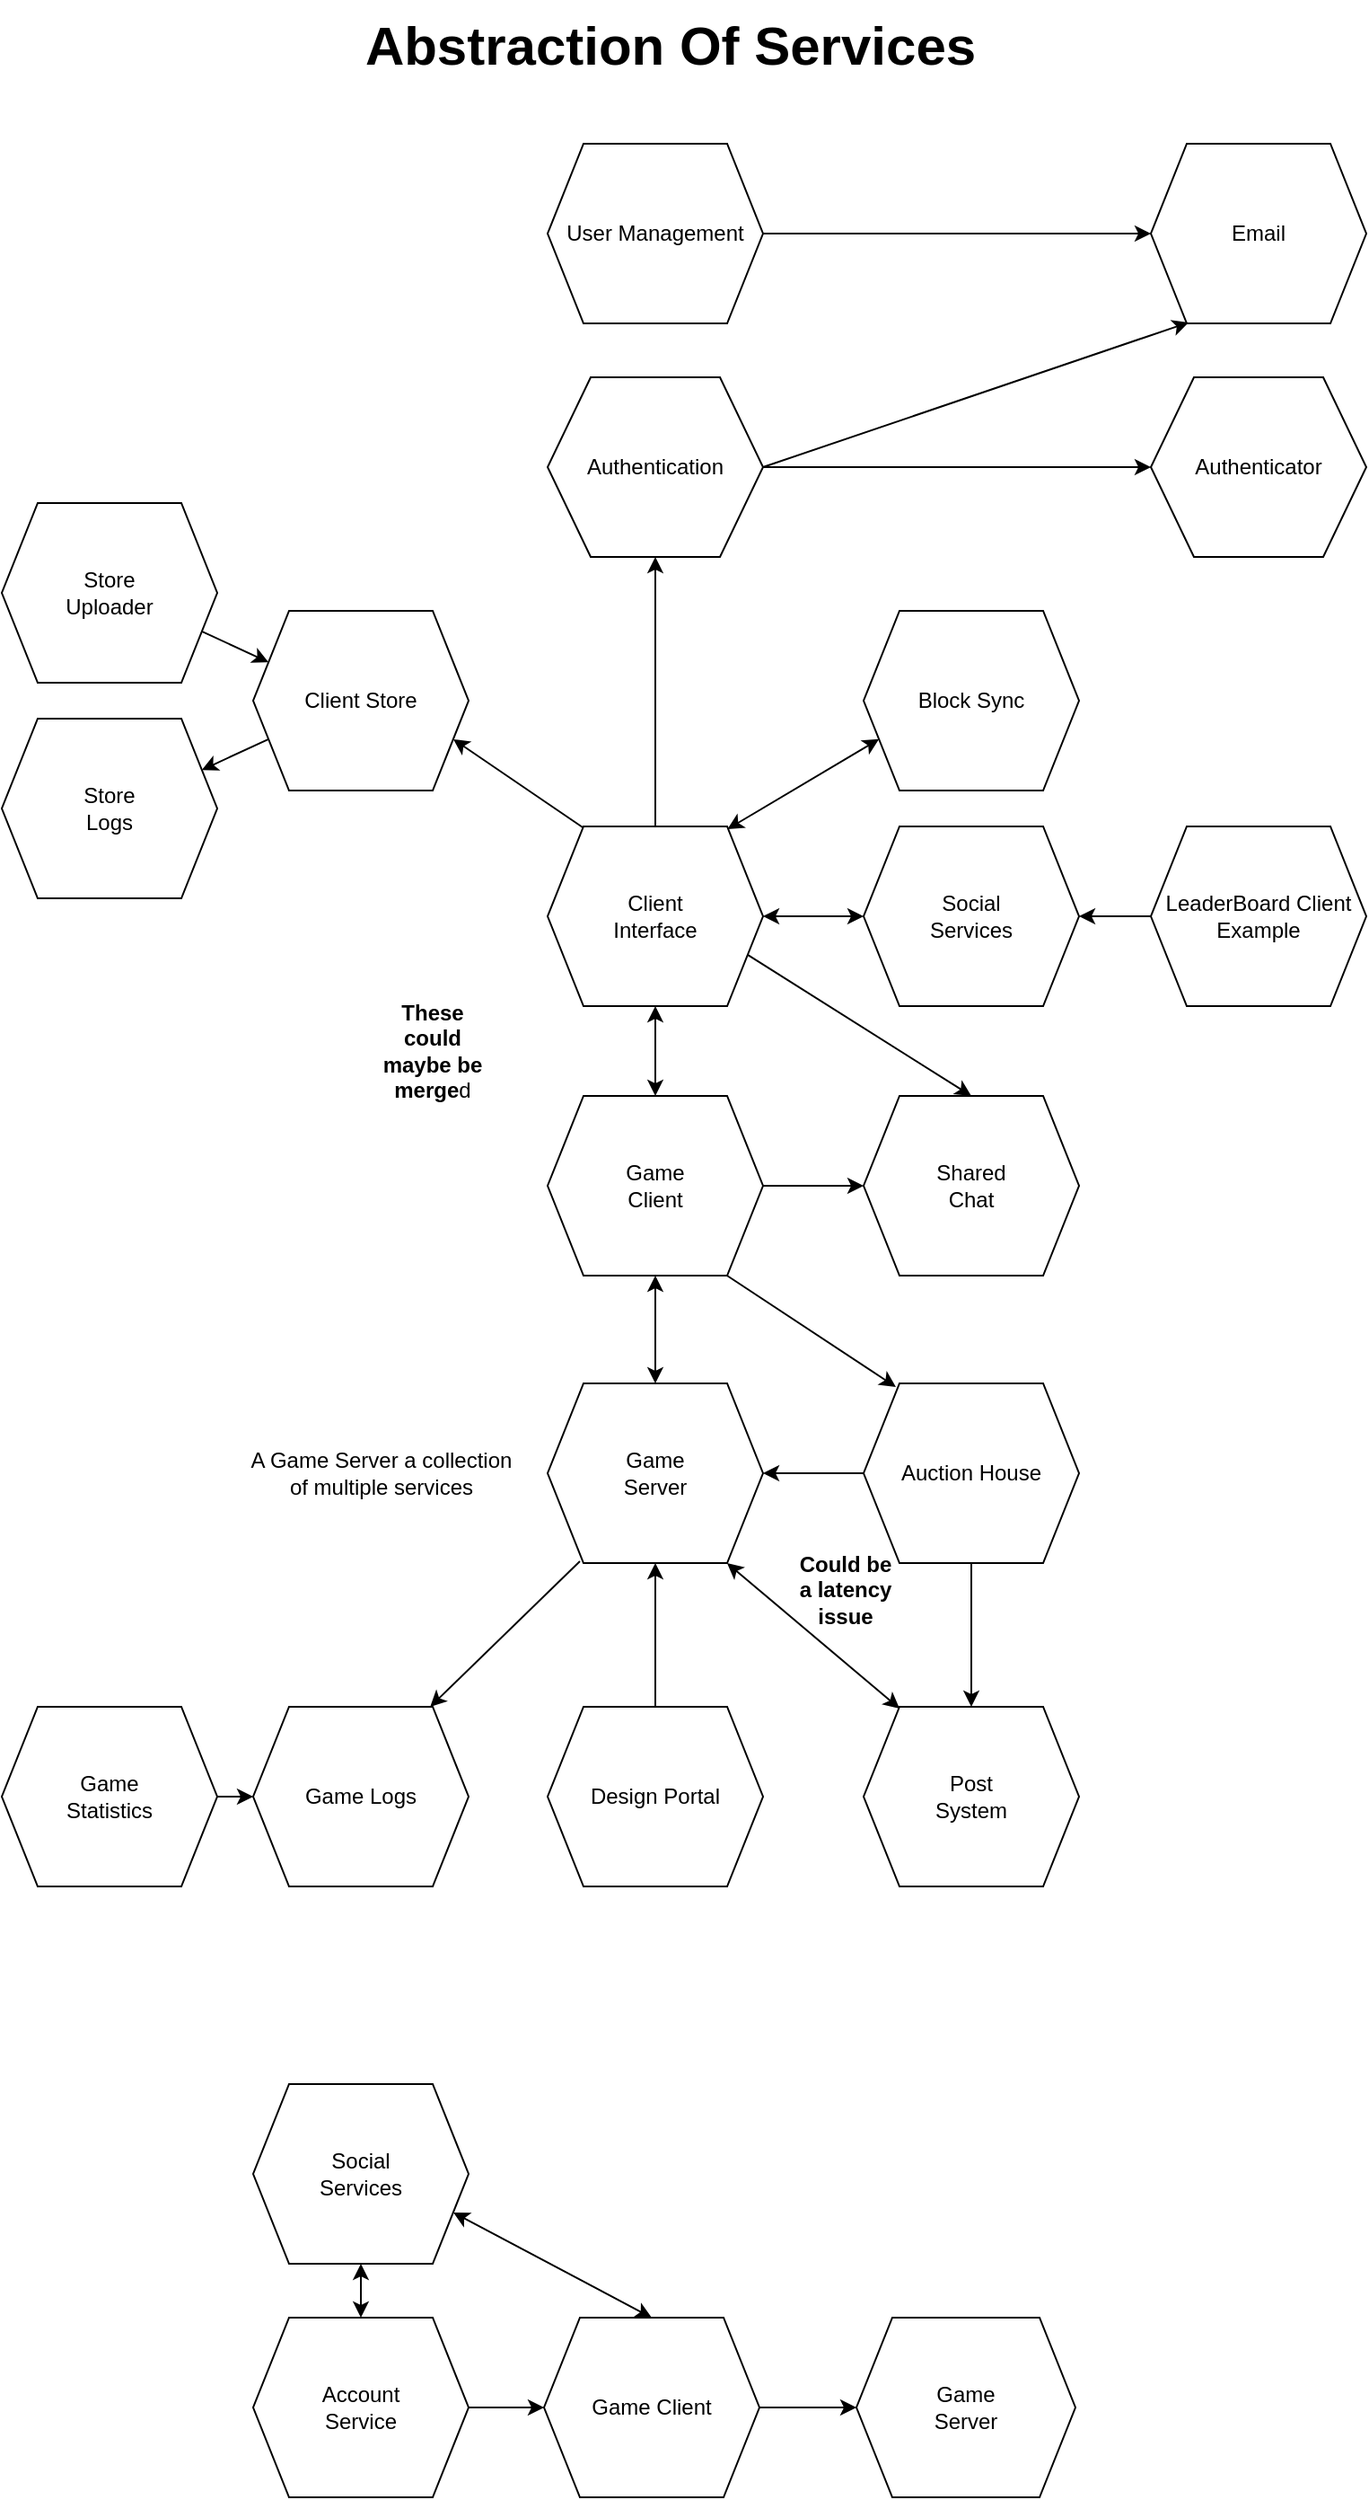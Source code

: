 <mxfile version="22.1.2" type="device">
  <diagram name="Page-1" id="ouslWT2YGiyZ6aAVi6Vt">
    <mxGraphModel dx="1434" dy="1837" grid="1" gridSize="10" guides="1" tooltips="1" connect="1" arrows="1" fold="1" page="1" pageScale="1" pageWidth="827" pageHeight="1169" math="0" shadow="0">
      <root>
        <mxCell id="0" />
        <mxCell id="1" parent="0" />
        <mxCell id="ovEI8VttrBKGOXBfAtOH-52" style="edgeStyle=orthogonalEdgeStyle;rounded=0;orthogonalLoop=1;jettySize=auto;html=1;exitX=1;exitY=0.5;exitDx=0;exitDy=0;entryX=0;entryY=0.5;entryDx=0;entryDy=0;" parent="1" source="vHYNXInpNzCDS2vVLXOG-13" target="ovEI8VttrBKGOXBfAtOH-43" edge="1">
          <mxGeometry relative="1" as="geometry" />
        </mxCell>
        <mxCell id="vHYNXInpNzCDS2vVLXOG-13" value="User Management" style="shape=hexagon;perimeter=hexagonPerimeter2;whiteSpace=wrap;html=1;fixedSize=1;" parent="1" vertex="1">
          <mxGeometry x="346" y="120" width="120" height="100" as="geometry" />
        </mxCell>
        <mxCell id="vHYNXInpNzCDS2vVLXOG-15" value="Design Portal" style="shape=hexagon;perimeter=hexagonPerimeter2;whiteSpace=wrap;html=1;fixedSize=1;" parent="1" vertex="1">
          <mxGeometry x="346" y="990" width="120" height="100" as="geometry" />
        </mxCell>
        <mxCell id="hUZUmu3hO7L59Wzbt8yE-85" value="" style="edgeStyle=orthogonalEdgeStyle;rounded=0;orthogonalLoop=1;jettySize=auto;html=1;" parent="1" source="vHYNXInpNzCDS2vVLXOG-24" target="hUZUmu3hO7L59Wzbt8yE-71" edge="1">
          <mxGeometry relative="1" as="geometry" />
        </mxCell>
        <mxCell id="ovEI8VttrBKGOXBfAtOH-35" style="rounded=0;orthogonalLoop=1;jettySize=auto;html=1;exitX=0;exitY=0.5;exitDx=0;exitDy=0;entryX=1;entryY=0.5;entryDx=0;entryDy=0;" parent="1" source="vHYNXInpNzCDS2vVLXOG-24" target="ovEI8VttrBKGOXBfAtOH-14" edge="1">
          <mxGeometry relative="1" as="geometry">
            <mxPoint x="472" y="860" as="targetPoint" />
          </mxGeometry>
        </mxCell>
        <mxCell id="vHYNXInpNzCDS2vVLXOG-24" value="Auction House" style="shape=hexagon;perimeter=hexagonPerimeter2;whiteSpace=wrap;html=1;fixedSize=1;" parent="1" vertex="1">
          <mxGeometry x="522" y="810" width="120" height="100" as="geometry" />
        </mxCell>
        <mxCell id="hUZUmu3hO7L59Wzbt8yE-1" value="Social &lt;br&gt;Services" style="shape=hexagon;perimeter=hexagonPerimeter2;whiteSpace=wrap;html=1;fixedSize=1;" parent="1" vertex="1">
          <mxGeometry x="522" y="500" width="120" height="100" as="geometry" />
        </mxCell>
        <mxCell id="hUZUmu3hO7L59Wzbt8yE-3" value="&lt;font style=&quot;font-size: 30px;&quot;&gt;&lt;b&gt;Abstraction Of Services&lt;/b&gt;&lt;/font&gt;" style="text;html=1;align=center;verticalAlign=middle;resizable=0;points=[];autosize=1;strokeColor=none;fillColor=none;" parent="1" vertex="1">
          <mxGeometry x="234" y="40" width="360" height="50" as="geometry" />
        </mxCell>
        <mxCell id="hUZUmu3hO7L59Wzbt8yE-27" style="rounded=0;orthogonalLoop=1;jettySize=auto;html=1;exitX=0.833;exitY=1;exitDx=0;exitDy=0;startArrow=classic;startFill=1;exitPerimeter=0;entryX=0.167;entryY=0.01;entryDx=0;entryDy=0;entryPerimeter=0;" parent="1" source="ovEI8VttrBKGOXBfAtOH-14" target="hUZUmu3hO7L59Wzbt8yE-71" edge="1">
          <mxGeometry relative="1" as="geometry">
            <mxPoint x="532" y="970" as="targetPoint" />
          </mxGeometry>
        </mxCell>
        <mxCell id="hUZUmu3hO7L59Wzbt8yE-52" style="rounded=0;orthogonalLoop=1;jettySize=auto;html=1;entryX=0.5;entryY=1;entryDx=0;entryDy=0;exitX=0.5;exitY=0;exitDx=0;exitDy=0;" parent="1" source="vHYNXInpNzCDS2vVLXOG-15" target="ovEI8VttrBKGOXBfAtOH-14" edge="1">
          <mxGeometry relative="1" as="geometry">
            <mxPoint x="382" y="960" as="sourcePoint" />
          </mxGeometry>
        </mxCell>
        <mxCell id="hUZUmu3hO7L59Wzbt8yE-73" style="rounded=0;orthogonalLoop=1;jettySize=auto;html=1;exitX=0.833;exitY=1;exitDx=0;exitDy=0;startArrow=none;startFill=0;exitPerimeter=0;entryX=0.15;entryY=0.02;entryDx=0;entryDy=0;entryPerimeter=0;" parent="1" source="hUZUmu3hO7L59Wzbt8yE-16" target="vHYNXInpNzCDS2vVLXOG-24" edge="1">
          <mxGeometry relative="1" as="geometry">
            <mxPoint x="542" y="850" as="targetPoint" />
          </mxGeometry>
        </mxCell>
        <mxCell id="ovEI8VttrBKGOXBfAtOH-15" style="rounded=0;orthogonalLoop=1;jettySize=auto;html=1;exitX=0.5;exitY=1;exitDx=0;exitDy=0;entryX=0.5;entryY=0;entryDx=0;entryDy=0;startArrow=classic;startFill=1;" parent="1" source="hUZUmu3hO7L59Wzbt8yE-16" target="ovEI8VttrBKGOXBfAtOH-14" edge="1">
          <mxGeometry relative="1" as="geometry" />
        </mxCell>
        <mxCell id="ovEI8VttrBKGOXBfAtOH-59" style="edgeStyle=orthogonalEdgeStyle;rounded=0;orthogonalLoop=1;jettySize=auto;html=1;exitX=1;exitY=0.5;exitDx=0;exitDy=0;entryX=0;entryY=0.5;entryDx=0;entryDy=0;" parent="1" source="hUZUmu3hO7L59Wzbt8yE-16" target="ovEI8VttrBKGOXBfAtOH-20" edge="1">
          <mxGeometry relative="1" as="geometry" />
        </mxCell>
        <mxCell id="hUZUmu3hO7L59Wzbt8yE-16" value="Game&lt;br&gt;Client" style="shape=hexagon;perimeter=hexagonPerimeter2;whiteSpace=wrap;html=1;fixedSize=1;" parent="1" vertex="1">
          <mxGeometry x="346" y="650" width="120" height="100" as="geometry" />
        </mxCell>
        <mxCell id="hUZUmu3hO7L59Wzbt8yE-51" style="rounded=0;orthogonalLoop=1;jettySize=auto;html=1;exitX=0;exitY=0.5;exitDx=0;exitDy=0;entryX=1;entryY=0.5;entryDx=0;entryDy=0;" parent="1" source="hUZUmu3hO7L59Wzbt8yE-21" target="hUZUmu3hO7L59Wzbt8yE-1" edge="1">
          <mxGeometry relative="1" as="geometry">
            <mxPoint x="652" y="600" as="targetPoint" />
          </mxGeometry>
        </mxCell>
        <mxCell id="hUZUmu3hO7L59Wzbt8yE-21" value="LeaderBoard Client&lt;br&gt;Example" style="shape=hexagon;perimeter=hexagonPerimeter2;whiteSpace=wrap;html=1;fixedSize=1;" parent="1" vertex="1">
          <mxGeometry x="682" y="500" width="120" height="100" as="geometry" />
        </mxCell>
        <mxCell id="hUZUmu3hO7L59Wzbt8yE-64" style="edgeStyle=orthogonalEdgeStyle;rounded=0;orthogonalLoop=1;jettySize=auto;html=1;exitX=0.5;exitY=1;exitDx=0;exitDy=0;startArrow=classic;startFill=1;" parent="1" source="hUZUmu3hO7L59Wzbt8yE-30" target="hUZUmu3hO7L59Wzbt8yE-16" edge="1">
          <mxGeometry relative="1" as="geometry" />
        </mxCell>
        <mxCell id="hUZUmu3hO7L59Wzbt8yE-84" style="rounded=0;orthogonalLoop=1;jettySize=auto;html=1;exitX=0.175;exitY=0.015;exitDx=0;exitDy=0;exitPerimeter=0;entryX=1;entryY=0.75;entryDx=0;entryDy=0;" parent="1" source="hUZUmu3hO7L59Wzbt8yE-30" target="hUZUmu3hO7L59Wzbt8yE-83" edge="1">
          <mxGeometry relative="1" as="geometry">
            <mxPoint x="312" y="460" as="targetPoint" />
          </mxGeometry>
        </mxCell>
        <mxCell id="hUZUmu3hO7L59Wzbt8yE-92" style="rounded=0;orthogonalLoop=1;jettySize=auto;html=1;exitX=0.835;exitY=0.015;exitDx=0;exitDy=0;entryX=0;entryY=0.75;entryDx=0;entryDy=0;startArrow=classic;startFill=1;exitPerimeter=0;" parent="1" source="hUZUmu3hO7L59Wzbt8yE-30" target="hUZUmu3hO7L59Wzbt8yE-91" edge="1">
          <mxGeometry relative="1" as="geometry" />
        </mxCell>
        <mxCell id="ovEI8VttrBKGOXBfAtOH-16" style="edgeStyle=orthogonalEdgeStyle;rounded=0;orthogonalLoop=1;jettySize=auto;html=1;exitX=1;exitY=0.5;exitDx=0;exitDy=0;entryX=0;entryY=0.5;entryDx=0;entryDy=0;startArrow=classic;startFill=1;" parent="1" source="hUZUmu3hO7L59Wzbt8yE-30" target="hUZUmu3hO7L59Wzbt8yE-1" edge="1">
          <mxGeometry relative="1" as="geometry" />
        </mxCell>
        <mxCell id="ovEI8VttrBKGOXBfAtOH-55" style="edgeStyle=orthogonalEdgeStyle;rounded=0;orthogonalLoop=1;jettySize=auto;html=1;exitX=0.5;exitY=0;exitDx=0;exitDy=0;entryX=0.5;entryY=1;entryDx=0;entryDy=0;" parent="1" source="hUZUmu3hO7L59Wzbt8yE-30" target="ovEI8VttrBKGOXBfAtOH-46" edge="1">
          <mxGeometry relative="1" as="geometry" />
        </mxCell>
        <mxCell id="ovEI8VttrBKGOXBfAtOH-61" style="rounded=0;orthogonalLoop=1;jettySize=auto;html=1;exitX=1;exitY=0.75;exitDx=0;exitDy=0;entryX=0.5;entryY=0;entryDx=0;entryDy=0;" parent="1" source="hUZUmu3hO7L59Wzbt8yE-30" target="ovEI8VttrBKGOXBfAtOH-20" edge="1">
          <mxGeometry relative="1" as="geometry" />
        </mxCell>
        <mxCell id="hUZUmu3hO7L59Wzbt8yE-30" value="Client&lt;br&gt;Interface" style="shape=hexagon;perimeter=hexagonPerimeter2;whiteSpace=wrap;html=1;fixedSize=1;" parent="1" vertex="1">
          <mxGeometry x="346" y="500" width="120" height="100" as="geometry" />
        </mxCell>
        <mxCell id="hUZUmu3hO7L59Wzbt8yE-71" value="Post &lt;br&gt;System" style="shape=hexagon;perimeter=hexagonPerimeter2;whiteSpace=wrap;html=1;fixedSize=1;" parent="1" vertex="1">
          <mxGeometry x="522" y="990" width="120" height="100" as="geometry" />
        </mxCell>
        <mxCell id="ovEI8VttrBKGOXBfAtOH-28" style="rounded=0;orthogonalLoop=1;jettySize=auto;html=1;exitX=0;exitY=0.75;exitDx=0;exitDy=0;entryX=1;entryY=0.25;entryDx=0;entryDy=0;" parent="1" source="hUZUmu3hO7L59Wzbt8yE-83" target="ovEI8VttrBKGOXBfAtOH-26" edge="1">
          <mxGeometry relative="1" as="geometry" />
        </mxCell>
        <mxCell id="hUZUmu3hO7L59Wzbt8yE-83" value="Client Store" style="shape=hexagon;perimeter=hexagonPerimeter2;whiteSpace=wrap;html=1;fixedSize=1;" parent="1" vertex="1">
          <mxGeometry x="182" y="380" width="120" height="100" as="geometry" />
        </mxCell>
        <mxCell id="hUZUmu3hO7L59Wzbt8yE-91" value="Block Sync" style="shape=hexagon;perimeter=hexagonPerimeter2;whiteSpace=wrap;html=1;fixedSize=1;" parent="1" vertex="1">
          <mxGeometry x="522" y="380" width="120" height="100" as="geometry" />
        </mxCell>
        <mxCell id="hUZUmu3hO7L59Wzbt8yE-95" style="rounded=0;orthogonalLoop=1;jettySize=auto;html=1;exitX=1;exitY=0.75;exitDx=0;exitDy=0;entryX=0;entryY=0.25;entryDx=0;entryDy=0;" parent="1" source="hUZUmu3hO7L59Wzbt8yE-93" target="hUZUmu3hO7L59Wzbt8yE-83" edge="1">
          <mxGeometry relative="1" as="geometry" />
        </mxCell>
        <mxCell id="hUZUmu3hO7L59Wzbt8yE-93" value="Store &lt;br&gt;Uploader" style="shape=hexagon;perimeter=hexagonPerimeter2;whiteSpace=wrap;html=1;fixedSize=1;" parent="1" vertex="1">
          <mxGeometry x="42" y="320" width="120" height="100" as="geometry" />
        </mxCell>
        <mxCell id="ovEI8VttrBKGOXBfAtOH-25" style="rounded=0;orthogonalLoop=1;jettySize=auto;html=1;exitX=0.15;exitY=0.99;exitDx=0;exitDy=0;entryX=0.822;entryY=0;entryDx=0;entryDy=0;entryPerimeter=0;exitPerimeter=0;" parent="1" source="ovEI8VttrBKGOXBfAtOH-14" target="ovEI8VttrBKGOXBfAtOH-2" edge="1">
          <mxGeometry relative="1" as="geometry">
            <mxPoint x="342" y="780" as="sourcePoint" />
            <mxPoint x="282" y="870" as="targetPoint" />
          </mxGeometry>
        </mxCell>
        <mxCell id="ovEI8VttrBKGOXBfAtOH-2" value="Game&amp;nbsp;Logs" style="shape=hexagon;perimeter=hexagonPerimeter2;whiteSpace=wrap;html=1;fixedSize=1;" parent="1" vertex="1">
          <mxGeometry x="182" y="990" width="120" height="100" as="geometry" />
        </mxCell>
        <mxCell id="ovEI8VttrBKGOXBfAtOH-9" style="edgeStyle=orthogonalEdgeStyle;rounded=0;orthogonalLoop=1;jettySize=auto;html=1;exitX=1;exitY=0.5;exitDx=0;exitDy=0;entryX=0;entryY=0.5;entryDx=0;entryDy=0;" parent="1" source="ovEI8VttrBKGOXBfAtOH-6" target="ovEI8VttrBKGOXBfAtOH-7" edge="1">
          <mxGeometry relative="1" as="geometry" />
        </mxCell>
        <mxCell id="ovEI8VttrBKGOXBfAtOH-6" value="Account&lt;br&gt;Service" style="shape=hexagon;perimeter=hexagonPerimeter2;whiteSpace=wrap;html=1;fixedSize=1;" parent="1" vertex="1">
          <mxGeometry x="182" y="1330" width="120" height="100" as="geometry" />
        </mxCell>
        <mxCell id="ovEI8VttrBKGOXBfAtOH-10" style="edgeStyle=orthogonalEdgeStyle;rounded=0;orthogonalLoop=1;jettySize=auto;html=1;exitX=1;exitY=0.5;exitDx=0;exitDy=0;entryX=0;entryY=0.5;entryDx=0;entryDy=0;" parent="1" source="ovEI8VttrBKGOXBfAtOH-7" target="ovEI8VttrBKGOXBfAtOH-8" edge="1">
          <mxGeometry relative="1" as="geometry" />
        </mxCell>
        <mxCell id="ovEI8VttrBKGOXBfAtOH-7" value="Game Client" style="shape=hexagon;perimeter=hexagonPerimeter2;whiteSpace=wrap;html=1;fixedSize=1;" parent="1" vertex="1">
          <mxGeometry x="344" y="1330" width="120" height="100" as="geometry" />
        </mxCell>
        <mxCell id="ovEI8VttrBKGOXBfAtOH-8" value="Game&lt;br&gt;Server" style="shape=hexagon;perimeter=hexagonPerimeter2;whiteSpace=wrap;html=1;fixedSize=1;" parent="1" vertex="1">
          <mxGeometry x="518" y="1330" width="122" height="100" as="geometry" />
        </mxCell>
        <mxCell id="ovEI8VttrBKGOXBfAtOH-12" style="edgeStyle=orthogonalEdgeStyle;rounded=0;orthogonalLoop=1;jettySize=auto;html=1;exitX=0.5;exitY=1;exitDx=0;exitDy=0;entryX=0.5;entryY=0;entryDx=0;entryDy=0;startArrow=classic;startFill=1;" parent="1" source="ovEI8VttrBKGOXBfAtOH-11" target="ovEI8VttrBKGOXBfAtOH-6" edge="1">
          <mxGeometry relative="1" as="geometry" />
        </mxCell>
        <mxCell id="ovEI8VttrBKGOXBfAtOH-13" style="rounded=0;orthogonalLoop=1;jettySize=auto;html=1;exitX=1;exitY=0.75;exitDx=0;exitDy=0;entryX=0.5;entryY=0;entryDx=0;entryDy=0;startArrow=classic;startFill=1;" parent="1" source="ovEI8VttrBKGOXBfAtOH-11" target="ovEI8VttrBKGOXBfAtOH-7" edge="1">
          <mxGeometry relative="1" as="geometry" />
        </mxCell>
        <mxCell id="ovEI8VttrBKGOXBfAtOH-11" value="Social&lt;br&gt;Services" style="shape=hexagon;perimeter=hexagonPerimeter2;whiteSpace=wrap;html=1;fixedSize=1;" parent="1" vertex="1">
          <mxGeometry x="182" y="1200" width="120" height="100" as="geometry" />
        </mxCell>
        <mxCell id="ovEI8VttrBKGOXBfAtOH-14" value="Game&lt;br&gt;Server" style="shape=hexagon;perimeter=hexagonPerimeter2;whiteSpace=wrap;html=1;fixedSize=1;" parent="1" vertex="1">
          <mxGeometry x="346" y="810" width="120" height="100" as="geometry" />
        </mxCell>
        <mxCell id="ovEI8VttrBKGOXBfAtOH-19" style="edgeStyle=orthogonalEdgeStyle;rounded=0;orthogonalLoop=1;jettySize=auto;html=1;exitX=1;exitY=0.5;exitDx=0;exitDy=0;entryX=0;entryY=0.5;entryDx=0;entryDy=0;" parent="1" source="ovEI8VttrBKGOXBfAtOH-17" target="ovEI8VttrBKGOXBfAtOH-2" edge="1">
          <mxGeometry relative="1" as="geometry" />
        </mxCell>
        <mxCell id="ovEI8VttrBKGOXBfAtOH-17" value="Game&lt;br&gt;Statistics" style="shape=hexagon;perimeter=hexagonPerimeter2;whiteSpace=wrap;html=1;fixedSize=1;" parent="1" vertex="1">
          <mxGeometry x="42" y="990" width="120" height="100" as="geometry" />
        </mxCell>
        <mxCell id="ovEI8VttrBKGOXBfAtOH-20" value="Shared&lt;br&gt;Chat" style="shape=hexagon;perimeter=hexagonPerimeter2;whiteSpace=wrap;html=1;fixedSize=1;" parent="1" vertex="1">
          <mxGeometry x="522" y="650" width="120" height="100" as="geometry" />
        </mxCell>
        <mxCell id="ovEI8VttrBKGOXBfAtOH-26" value="Store&lt;br&gt;Logs" style="shape=hexagon;perimeter=hexagonPerimeter2;whiteSpace=wrap;html=1;fixedSize=1;" parent="1" vertex="1">
          <mxGeometry x="42" y="440" width="120" height="100" as="geometry" />
        </mxCell>
        <mxCell id="ovEI8VttrBKGOXBfAtOH-40" value="&lt;b&gt;Could be a latency issue&lt;/b&gt;" style="text;html=1;strokeColor=none;fillColor=none;align=center;verticalAlign=middle;whiteSpace=wrap;rounded=0;" parent="1" vertex="1">
          <mxGeometry x="482" y="910" width="60" height="30" as="geometry" />
        </mxCell>
        <mxCell id="ovEI8VttrBKGOXBfAtOH-41" value="&lt;b&gt;These could maybe be merge&lt;/b&gt;d" style="text;html=1;strokeColor=none;fillColor=none;align=center;verticalAlign=middle;whiteSpace=wrap;rounded=0;" parent="1" vertex="1">
          <mxGeometry x="252" y="610" width="60" height="30" as="geometry" />
        </mxCell>
        <mxCell id="ovEI8VttrBKGOXBfAtOH-43" value="Email" style="shape=hexagon;perimeter=hexagonPerimeter2;whiteSpace=wrap;html=1;fixedSize=1;" parent="1" vertex="1">
          <mxGeometry x="682" y="120" width="120" height="100" as="geometry" />
        </mxCell>
        <mxCell id="ovEI8VttrBKGOXBfAtOH-51" style="rounded=0;orthogonalLoop=1;jettySize=auto;html=1;exitX=1;exitY=0.5;exitDx=0;exitDy=0;entryX=0.175;entryY=0.995;entryDx=0;entryDy=0;entryPerimeter=0;" parent="1" source="ovEI8VttrBKGOXBfAtOH-46" target="ovEI8VttrBKGOXBfAtOH-43" edge="1">
          <mxGeometry relative="1" as="geometry">
            <mxPoint x="700" y="230" as="targetPoint" />
          </mxGeometry>
        </mxCell>
        <mxCell id="ovEI8VttrBKGOXBfAtOH-54" style="edgeStyle=orthogonalEdgeStyle;rounded=0;orthogonalLoop=1;jettySize=auto;html=1;exitX=1;exitY=0.5;exitDx=0;exitDy=0;entryX=0;entryY=0.5;entryDx=0;entryDy=0;" parent="1" source="ovEI8VttrBKGOXBfAtOH-46" target="ovEI8VttrBKGOXBfAtOH-53" edge="1">
          <mxGeometry relative="1" as="geometry" />
        </mxCell>
        <mxCell id="ovEI8VttrBKGOXBfAtOH-46" value="Authentication" style="shape=hexagon;perimeter=hexagonPerimeter2;whiteSpace=wrap;html=1;fixedSize=1;size=24;" parent="1" vertex="1">
          <mxGeometry x="346" y="250" width="120" height="100" as="geometry" />
        </mxCell>
        <mxCell id="ovEI8VttrBKGOXBfAtOH-53" value="Authenticator" style="shape=hexagon;perimeter=hexagonPerimeter2;whiteSpace=wrap;html=1;fixedSize=1;size=24;" parent="1" vertex="1">
          <mxGeometry x="682" y="250" width="120" height="100" as="geometry" />
        </mxCell>
        <mxCell id="ovEI8VttrBKGOXBfAtOH-56" value="A Game Server a collection &lt;br&gt;of&amp;nbsp;multiple services" style="text;html=1;align=center;verticalAlign=middle;resizable=0;points=[];autosize=1;strokeColor=none;fillColor=none;" parent="1" vertex="1">
          <mxGeometry x="168" y="840" width="170" height="40" as="geometry" />
        </mxCell>
      </root>
    </mxGraphModel>
  </diagram>
</mxfile>
